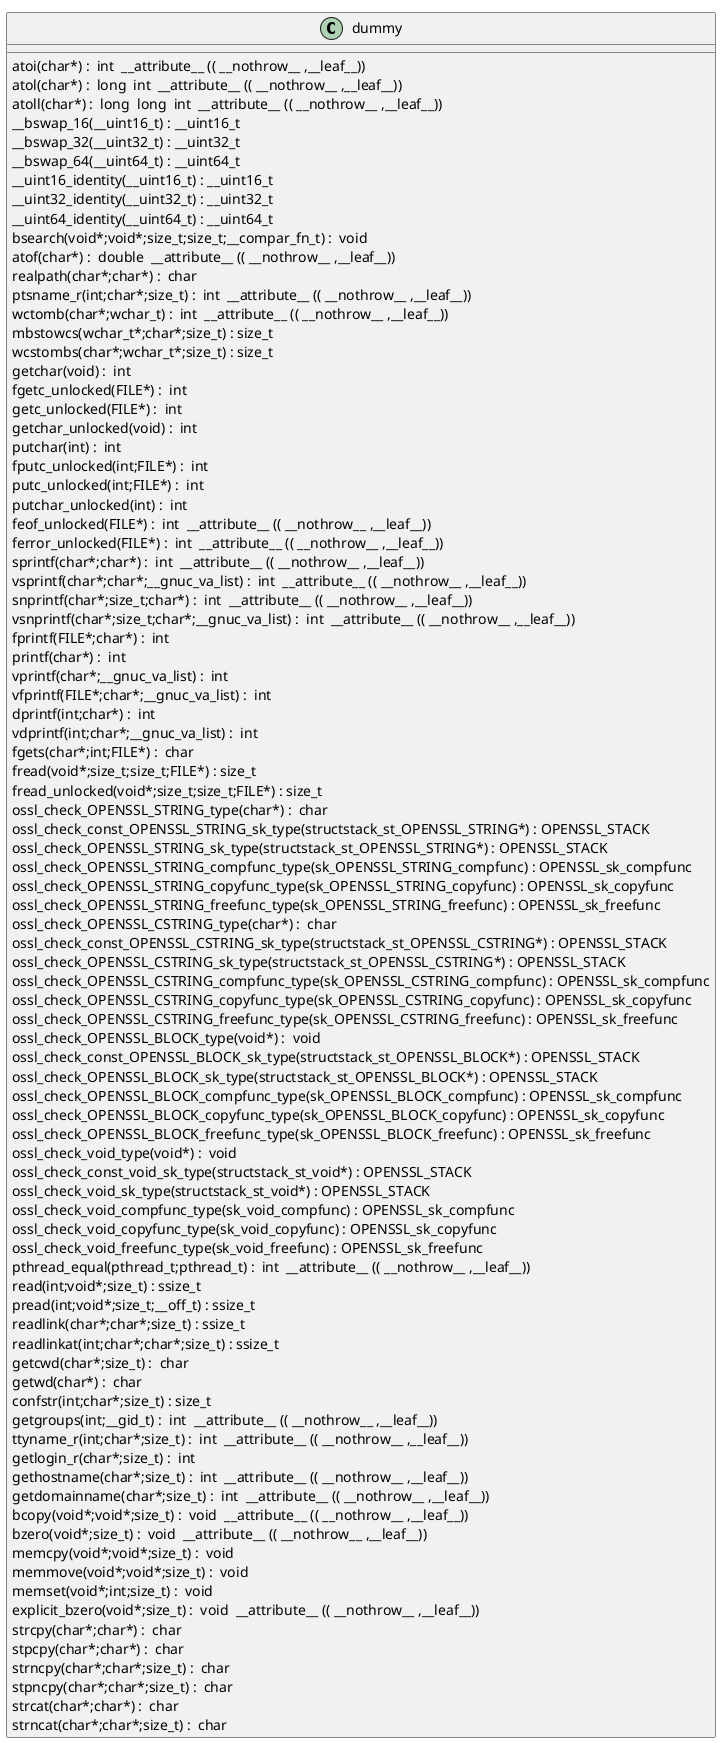 @startuml
!pragma layout smetana
class dummy {
atoi(char*) :  int  __attribute__ (( __nothrow__ ,__leaf__)) [[[./../../.././qc/crypto/bio/bss_bio.c.html#501]]]
atol(char*) :  long  int  __attribute__ (( __nothrow__ ,__leaf__)) [[[./../../.././qc/crypto/bio/bss_bio.c.html#506]]]
atoll(char*) :  long  long  int  __attribute__ (( __nothrow__ ,__leaf__)) [[[./../../.././qc/crypto/bio/bss_bio.c.html#513]]]
__bswap_16(__uint16_t) : __uint16_t [[[./../../.././qc/crypto/bio/bss_bio.c.html#675]]]
__bswap_32(__uint32_t) : __uint32_t [[[./../../.././qc/crypto/bio/bss_bio.c.html#690]]]
__bswap_64(__uint64_t) : __uint64_t [[[./../../.././qc/crypto/bio/bss_bio.c.html#700]]]
__uint16_identity(__uint16_t) : __uint16_t [[[./../../.././qc/crypto/bio/bss_bio.c.html#712]]]
__uint32_identity(__uint32_t) : __uint32_t [[[./../../.././qc/crypto/bio/bss_bio.c.html#718]]]
__uint64_identity(__uint64_t) : __uint64_t [[[./../../.././qc/crypto/bio/bss_bio.c.html#724]]]
bsearch(void*;void*;size_t;size_t;__compar_fn_t) :  void  [[[./../../.././qc/crypto/bio/bss_bio.c.html#1392]]]
atof(char*) :  double  __attribute__ (( __nothrow__ ,__leaf__)) [[[./../../.././qc/crypto/bio/bss_bio.c.html#1]]]
realpath(char*;char*) :  char  [[[./../../.././qc/crypto/bio/bss_bio.c.html#1]]]
ptsname_r(int;char*;size_t) :  int  __attribute__ (( __nothrow__ ,__leaf__)) [[[./../../.././qc/crypto/bio/bss_bio.c.html#1]]]
wctomb(char*;wchar_t) :  int  __attribute__ (( __nothrow__ ,__leaf__)) [[[./../../.././qc/crypto/bio/bss_bio.c.html#1]]]
mbstowcs(wchar_t*;char*;size_t) : size_t [[[./../../.././qc/crypto/bio/bss_bio.c.html#1]]]
wcstombs(char*;wchar_t*;size_t) : size_t [[[./../../.././qc/crypto/bio/bss_bio.c.html#1]]]
getchar(void) :  int  [[[./../../.././qc/crypto/bio/bss_bio.c.html#1]]]
fgetc_unlocked(FILE*) :  int  [[[./../../.././qc/crypto/bio/bss_bio.c.html#1]]]
getc_unlocked(FILE*) :  int  [[[./../../.././qc/crypto/bio/bss_bio.c.html#1]]]
getchar_unlocked(void) :  int  [[[./../../.././qc/crypto/bio/bss_bio.c.html#1]]]
putchar(int) :  int  [[[./../../.././qc/crypto/bio/bss_bio.c.html#1]]]
fputc_unlocked(int;FILE*) :  int  [[[./../../.././qc/crypto/bio/bss_bio.c.html#1]]]
putc_unlocked(int;FILE*) :  int  [[[./../../.././qc/crypto/bio/bss_bio.c.html#1]]]
putchar_unlocked(int) :  int  [[[./../../.././qc/crypto/bio/bss_bio.c.html#1]]]
feof_unlocked(FILE*) :  int  __attribute__ (( __nothrow__ ,__leaf__)) [[[./../../.././qc/crypto/bio/bss_bio.c.html#1]]]
ferror_unlocked(FILE*) :  int  __attribute__ (( __nothrow__ ,__leaf__)) [[[./../../.././qc/crypto/bio/bss_bio.c.html#1]]]
sprintf(char*;char*) :  int  __attribute__ (( __nothrow__ ,__leaf__)) [[[./../../.././qc/crypto/bio/bss_bio.c.html#1]]]
vsprintf(char*;char*;__gnuc_va_list) :  int  __attribute__ (( __nothrow__ ,__leaf__)) [[[./../../.././qc/crypto/bio/bss_bio.c.html#1]]]
snprintf(char*;size_t;char*) :  int  __attribute__ (( __nothrow__ ,__leaf__)) [[[./../../.././qc/crypto/bio/bss_bio.c.html#1]]]
vsnprintf(char*;size_t;char*;__gnuc_va_list) :  int  __attribute__ (( __nothrow__ ,__leaf__)) [[[./../../.././qc/crypto/bio/bss_bio.c.html#1]]]
fprintf(FILE*;char*) :  int  [[[./../../.././qc/crypto/bio/bss_bio.c.html#1]]]
printf(char*) :  int  [[[./../../.././qc/crypto/bio/bss_bio.c.html#1]]]
vprintf(char*;__gnuc_va_list) :  int  [[[./../../.././qc/crypto/bio/bss_bio.c.html#1]]]
vfprintf(FILE*;char*;__gnuc_va_list) :  int  [[[./../../.././qc/crypto/bio/bss_bio.c.html#1]]]
dprintf(int;char*) :  int  [[[./../../.././qc/crypto/bio/bss_bio.c.html#1]]]
vdprintf(int;char*;__gnuc_va_list) :  int  [[[./../../.././qc/crypto/bio/bss_bio.c.html#1]]]
fgets(char*;int;FILE*) :  char  [[[./../../.././qc/crypto/bio/bss_bio.c.html#1]]]
fread(void*;size_t;size_t;FILE*) : size_t [[[./../../.././qc/crypto/bio/bss_bio.c.html#1]]]
fread_unlocked(void*;size_t;size_t;FILE*) : size_t [[[./../../.././qc/crypto/bio/bss_bio.c.html#1]]]
ossl_check_OPENSSL_STRING_type(char*) :  char  [[[./../../.././qc/crypto/bio/bss_bio.c.html#1]]]
ossl_check_const_OPENSSL_STRING_sk_type(structstack_st_OPENSSL_STRING*) : OPENSSL_STACK [[[./../../.././qc/crypto/bio/bss_bio.c.html#1]]]
ossl_check_OPENSSL_STRING_sk_type(structstack_st_OPENSSL_STRING*) : OPENSSL_STACK [[[./../../.././qc/crypto/bio/bss_bio.c.html#1]]]
ossl_check_OPENSSL_STRING_compfunc_type(sk_OPENSSL_STRING_compfunc) : OPENSSL_sk_compfunc [[[./../../.././qc/crypto/bio/bss_bio.c.html#1]]]
ossl_check_OPENSSL_STRING_copyfunc_type(sk_OPENSSL_STRING_copyfunc) : OPENSSL_sk_copyfunc [[[./../../.././qc/crypto/bio/bss_bio.c.html#1]]]
ossl_check_OPENSSL_STRING_freefunc_type(sk_OPENSSL_STRING_freefunc) : OPENSSL_sk_freefunc [[[./../../.././qc/crypto/bio/bss_bio.c.html#1]]]
ossl_check_OPENSSL_CSTRING_type(char*) :  char  [[[./../../.././qc/crypto/bio/bss_bio.c.html#1]]]
ossl_check_const_OPENSSL_CSTRING_sk_type(structstack_st_OPENSSL_CSTRING*) : OPENSSL_STACK [[[./../../.././qc/crypto/bio/bss_bio.c.html#1]]]
ossl_check_OPENSSL_CSTRING_sk_type(structstack_st_OPENSSL_CSTRING*) : OPENSSL_STACK [[[./../../.././qc/crypto/bio/bss_bio.c.html#1]]]
ossl_check_OPENSSL_CSTRING_compfunc_type(sk_OPENSSL_CSTRING_compfunc) : OPENSSL_sk_compfunc [[[./../../.././qc/crypto/bio/bss_bio.c.html#1]]]
ossl_check_OPENSSL_CSTRING_copyfunc_type(sk_OPENSSL_CSTRING_copyfunc) : OPENSSL_sk_copyfunc [[[./../../.././qc/crypto/bio/bss_bio.c.html#1]]]
ossl_check_OPENSSL_CSTRING_freefunc_type(sk_OPENSSL_CSTRING_freefunc) : OPENSSL_sk_freefunc [[[./../../.././qc/crypto/bio/bss_bio.c.html#1]]]
ossl_check_OPENSSL_BLOCK_type(void*) :  void  [[[./../../.././qc/crypto/bio/bss_bio.c.html#1]]]
ossl_check_const_OPENSSL_BLOCK_sk_type(structstack_st_OPENSSL_BLOCK*) : OPENSSL_STACK [[[./../../.././qc/crypto/bio/bss_bio.c.html#1]]]
ossl_check_OPENSSL_BLOCK_sk_type(structstack_st_OPENSSL_BLOCK*) : OPENSSL_STACK [[[./../../.././qc/crypto/bio/bss_bio.c.html#1]]]
ossl_check_OPENSSL_BLOCK_compfunc_type(sk_OPENSSL_BLOCK_compfunc) : OPENSSL_sk_compfunc [[[./../../.././qc/crypto/bio/bss_bio.c.html#1]]]
ossl_check_OPENSSL_BLOCK_copyfunc_type(sk_OPENSSL_BLOCK_copyfunc) : OPENSSL_sk_copyfunc [[[./../../.././qc/crypto/bio/bss_bio.c.html#1]]]
ossl_check_OPENSSL_BLOCK_freefunc_type(sk_OPENSSL_BLOCK_freefunc) : OPENSSL_sk_freefunc [[[./../../.././qc/crypto/bio/bss_bio.c.html#1]]]
ossl_check_void_type(void*) :  void  [[[./../../.././qc/crypto/bio/bss_bio.c.html#1]]]
ossl_check_const_void_sk_type(structstack_st_void*) : OPENSSL_STACK [[[./../../.././qc/crypto/bio/bss_bio.c.html#1]]]
ossl_check_void_sk_type(structstack_st_void*) : OPENSSL_STACK [[[./../../.././qc/crypto/bio/bss_bio.c.html#1]]]
ossl_check_void_compfunc_type(sk_void_compfunc) : OPENSSL_sk_compfunc [[[./../../.././qc/crypto/bio/bss_bio.c.html#1]]]
ossl_check_void_copyfunc_type(sk_void_copyfunc) : OPENSSL_sk_copyfunc [[[./../../.././qc/crypto/bio/bss_bio.c.html#1]]]
ossl_check_void_freefunc_type(sk_void_freefunc) : OPENSSL_sk_freefunc [[[./../../.././qc/crypto/bio/bss_bio.c.html#1]]]
pthread_equal(pthread_t;pthread_t) :  int  __attribute__ (( __nothrow__ ,__leaf__)) [[[./../../.././qc/crypto/bio/bss_bio.c.html#1]]]
read(int;void*;size_t) : ssize_t [[[./../../.././qc/crypto/bio/bss_bio.c.html#1]]]
pread(int;void*;size_t;__off_t) : ssize_t [[[./../../.././qc/crypto/bio/bss_bio.c.html#1]]]
readlink(char*;char*;size_t) : ssize_t [[[./../../.././qc/crypto/bio/bss_bio.c.html#1]]]
readlinkat(int;char*;char*;size_t) : ssize_t [[[./../../.././qc/crypto/bio/bss_bio.c.html#1]]]
getcwd(char*;size_t) :  char  [[[./../../.././qc/crypto/bio/bss_bio.c.html#1]]]
getwd(char*) :  char  [[[./../../.././qc/crypto/bio/bss_bio.c.html#1]]]
confstr(int;char*;size_t) : size_t [[[./../../.././qc/crypto/bio/bss_bio.c.html#1]]]
getgroups(int;__gid_t) :  int  __attribute__ (( __nothrow__ ,__leaf__)) [[[./../../.././qc/crypto/bio/bss_bio.c.html#1]]]
ttyname_r(int;char*;size_t) :  int  __attribute__ (( __nothrow__ ,__leaf__)) [[[./../../.././qc/crypto/bio/bss_bio.c.html#1]]]
getlogin_r(char*;size_t) :  int  [[[./../../.././qc/crypto/bio/bss_bio.c.html#1]]]
gethostname(char*;size_t) :  int  __attribute__ (( __nothrow__ ,__leaf__)) [[[./../../.././qc/crypto/bio/bss_bio.c.html#1]]]
getdomainname(char*;size_t) :  int  __attribute__ (( __nothrow__ ,__leaf__)) [[[./../../.././qc/crypto/bio/bss_bio.c.html#1]]]
bcopy(void*;void*;size_t) :  void  __attribute__ (( __nothrow__ ,__leaf__)) [[[./../../.././qc/crypto/bio/bss_bio.c.html#1]]]
bzero(void*;size_t) :  void  __attribute__ (( __nothrow__ ,__leaf__)) [[[./../../.././qc/crypto/bio/bss_bio.c.html#1]]]
memcpy(void*;void*;size_t) :  void  [[[./../../.././qc/crypto/bio/bss_bio.c.html#1]]]
memmove(void*;void*;size_t) :  void  [[[./../../.././qc/crypto/bio/bss_bio.c.html#1]]]
memset(void*;int;size_t) :  void  [[[./../../.././qc/crypto/bio/bss_bio.c.html#1]]]
explicit_bzero(void*;size_t) :  void  __attribute__ (( __nothrow__ ,__leaf__)) [[[./../../.././qc/crypto/bio/bss_bio.c.html#1]]]
strcpy(char*;char*) :  char  [[[./../../.././qc/crypto/bio/bss_bio.c.html#1]]]
stpcpy(char*;char*) :  char  [[[./../../.././qc/crypto/bio/bss_bio.c.html#1]]]
strncpy(char*;char*;size_t) :  char  [[[./../../.././qc/crypto/bio/bss_bio.c.html#1]]]
stpncpy(char*;char*;size_t) :  char  [[[./../../.././qc/crypto/bio/bss_bio.c.html#1]]]
strcat(char*;char*) :  char  [[[./../../.././qc/crypto/bio/bss_bio.c.html#1]]]
strncat(char*;char*;size_t) :  char  [[[./../../.././qc/crypto/bio/bss_bio.c.html#1]]]
} 
@enduml
